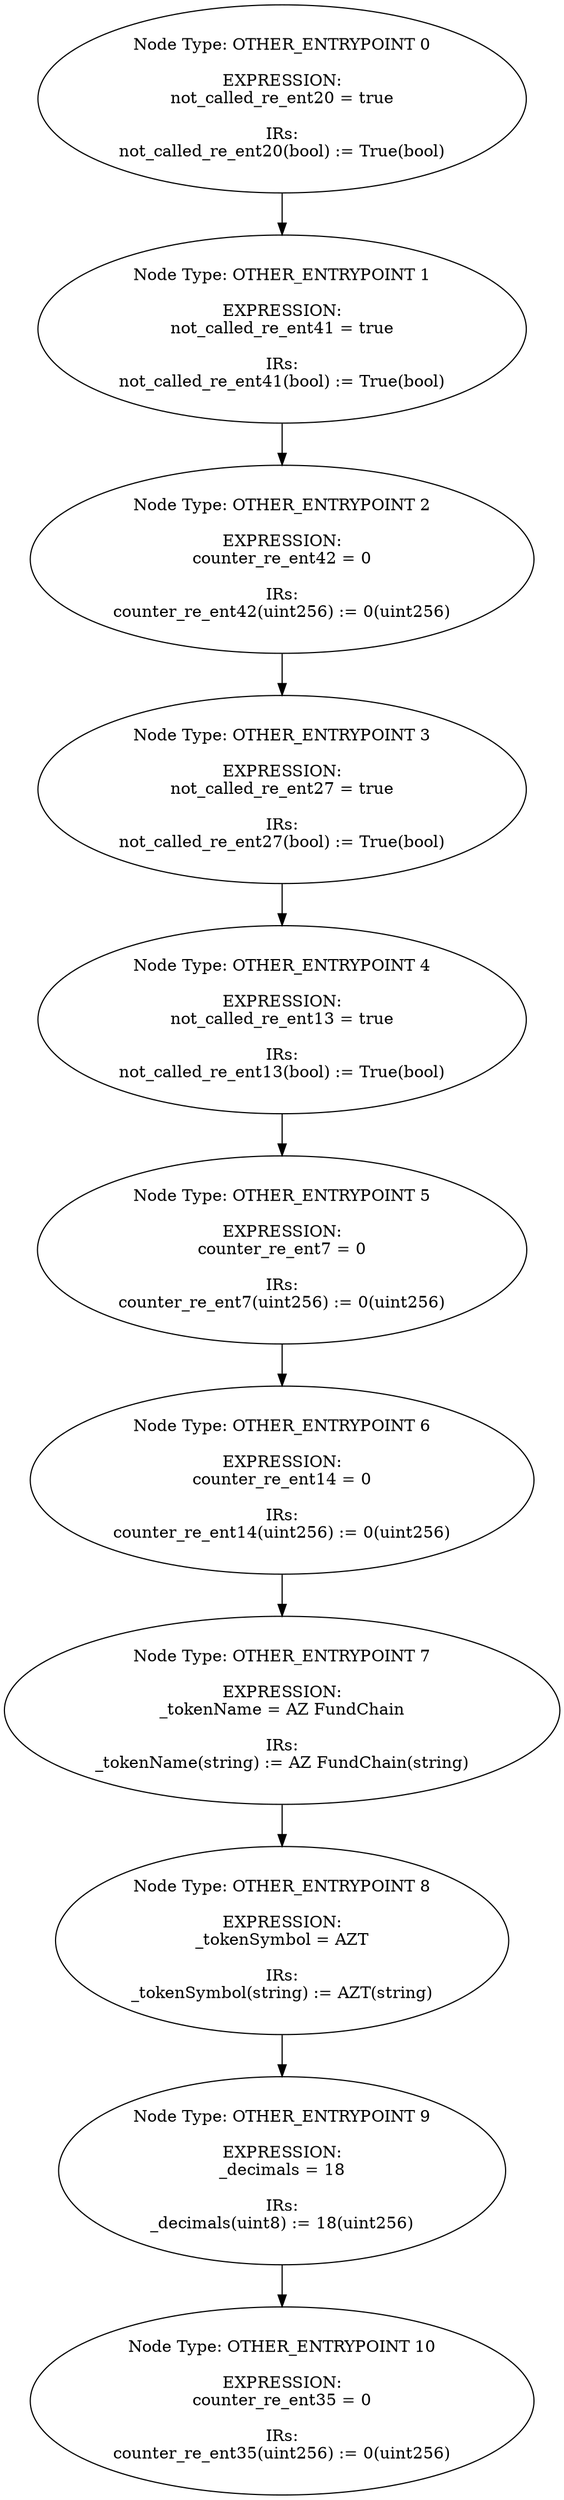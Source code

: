 digraph{
0[label="Node Type: OTHER_ENTRYPOINT 0

EXPRESSION:
not_called_re_ent20 = true

IRs:
not_called_re_ent20(bool) := True(bool)"];
0->1;
1[label="Node Type: OTHER_ENTRYPOINT 1

EXPRESSION:
not_called_re_ent41 = true

IRs:
not_called_re_ent41(bool) := True(bool)"];
1->2;
2[label="Node Type: OTHER_ENTRYPOINT 2

EXPRESSION:
counter_re_ent42 = 0

IRs:
counter_re_ent42(uint256) := 0(uint256)"];
2->3;
3[label="Node Type: OTHER_ENTRYPOINT 3

EXPRESSION:
not_called_re_ent27 = true

IRs:
not_called_re_ent27(bool) := True(bool)"];
3->4;
4[label="Node Type: OTHER_ENTRYPOINT 4

EXPRESSION:
not_called_re_ent13 = true

IRs:
not_called_re_ent13(bool) := True(bool)"];
4->5;
5[label="Node Type: OTHER_ENTRYPOINT 5

EXPRESSION:
counter_re_ent7 = 0

IRs:
counter_re_ent7(uint256) := 0(uint256)"];
5->6;
6[label="Node Type: OTHER_ENTRYPOINT 6

EXPRESSION:
counter_re_ent14 = 0

IRs:
counter_re_ent14(uint256) := 0(uint256)"];
6->7;
7[label="Node Type: OTHER_ENTRYPOINT 7

EXPRESSION:
_tokenName = AZ FundChain

IRs:
_tokenName(string) := AZ FundChain(string)"];
7->8;
8[label="Node Type: OTHER_ENTRYPOINT 8

EXPRESSION:
_tokenSymbol = AZT

IRs:
_tokenSymbol(string) := AZT(string)"];
8->9;
9[label="Node Type: OTHER_ENTRYPOINT 9

EXPRESSION:
_decimals = 18

IRs:
_decimals(uint8) := 18(uint256)"];
9->10;
10[label="Node Type: OTHER_ENTRYPOINT 10

EXPRESSION:
counter_re_ent35 = 0

IRs:
counter_re_ent35(uint256) := 0(uint256)"];
}
